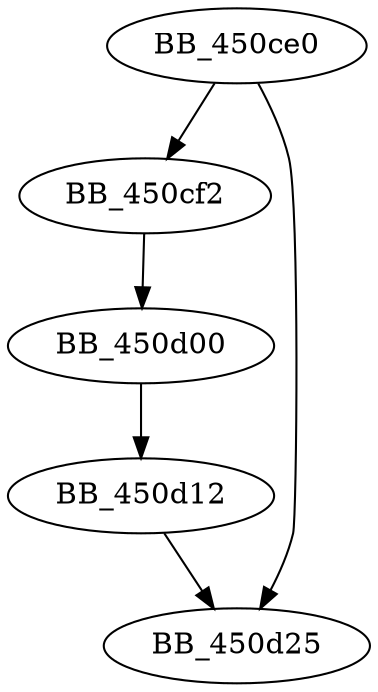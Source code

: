 DiGraph sub_450CE0{
BB_450ce0->BB_450cf2
BB_450ce0->BB_450d25
BB_450cf2->BB_450d00
BB_450d00->BB_450d12
BB_450d12->BB_450d25
}
